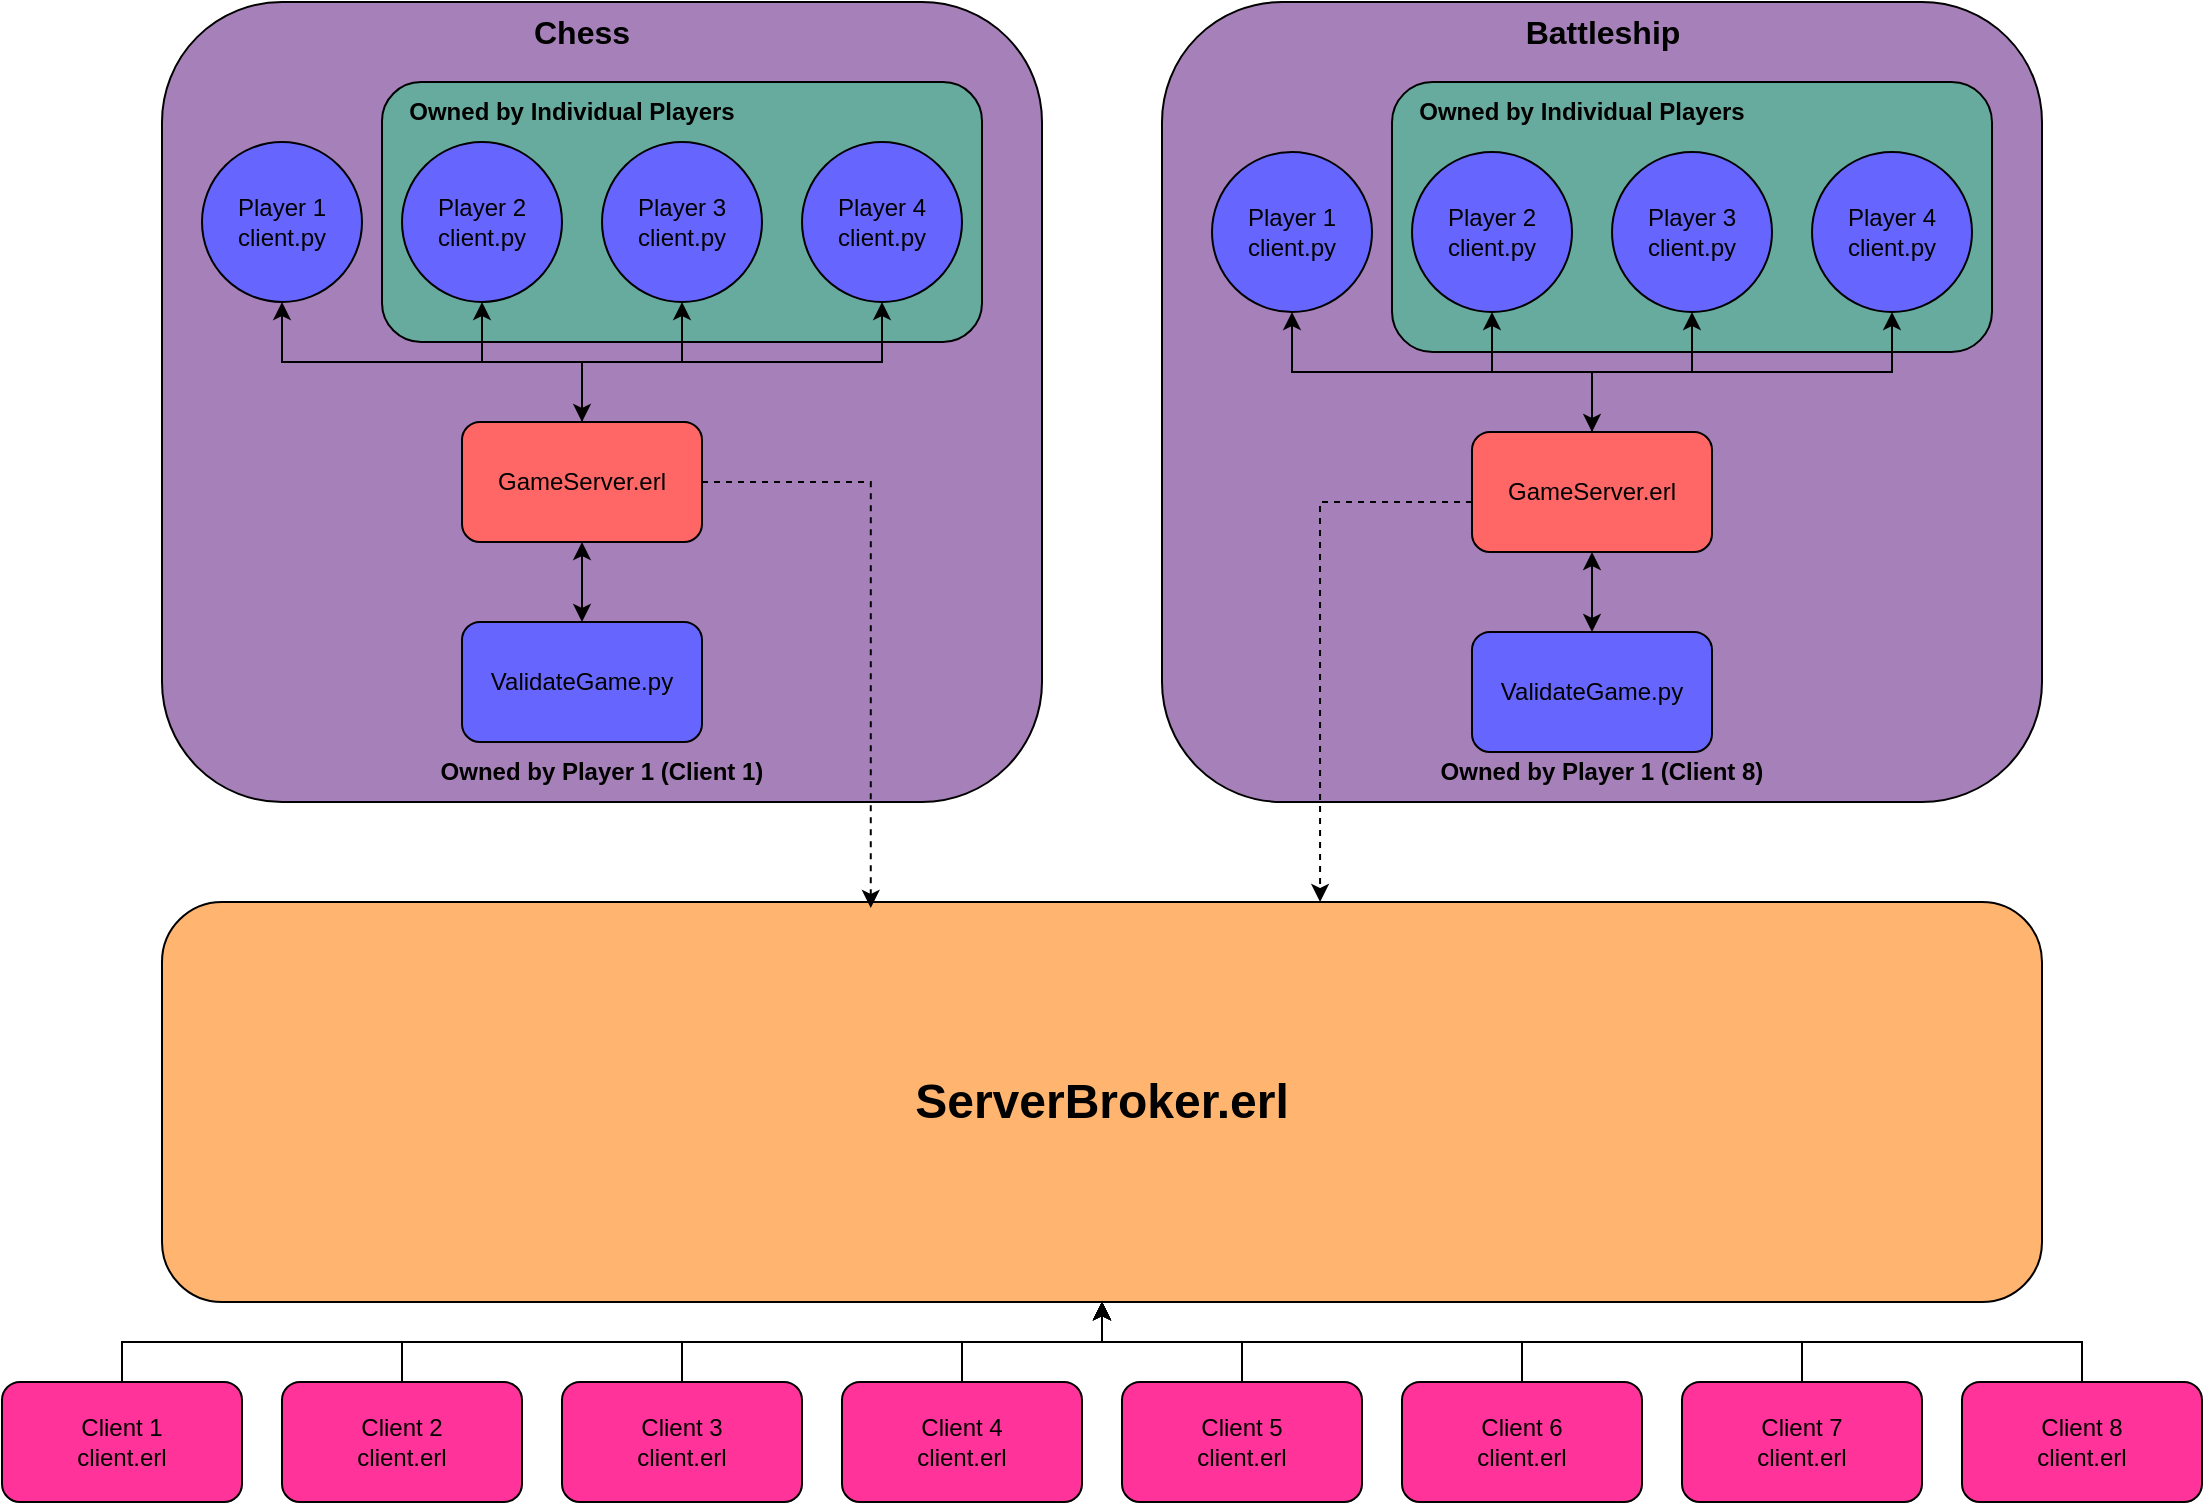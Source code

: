 <mxfile version="26.0.16">
  <diagram name="Page-1" id="VYx0M0j0fv0a2AkuUMyF">
    <mxGraphModel dx="1809" dy="986" grid="1" gridSize="10" guides="1" tooltips="1" connect="1" arrows="1" fold="1" page="1" pageScale="1" pageWidth="850" pageHeight="1100" math="0" shadow="0">
      <root>
        <mxCell id="0" />
        <mxCell id="1" parent="0" />
        <mxCell id="b1mSsga0Eo0aYAT_2aWg-15" value="" style="rounded=1;whiteSpace=wrap;html=1;fillColor=#A680B8;" parent="1" vertex="1">
          <mxGeometry x="690" y="90" width="440" height="400" as="geometry" />
        </mxCell>
        <mxCell id="b1mSsga0Eo0aYAT_2aWg-14" value="" style="rounded=1;whiteSpace=wrap;html=1;fillColor=#A680B8;align=center;" parent="1" vertex="1">
          <mxGeometry x="190" y="90" width="440" height="400" as="geometry" />
        </mxCell>
        <mxCell id="b1mSsga0Eo0aYAT_2aWg-1" value="" style="rounded=1;whiteSpace=wrap;html=1;fillColor=#67AB9F;" parent="1" vertex="1">
          <mxGeometry x="300" y="130" width="300" height="130" as="geometry" />
        </mxCell>
        <mxCell id="A0MI5SSV7Di4h1PPscc3-9" style="edgeStyle=orthogonalEdgeStyle;rounded=0;orthogonalLoop=1;jettySize=auto;html=1;entryX=0.5;entryY=1;entryDx=0;entryDy=0;" parent="1" source="A0MI5SSV7Di4h1PPscc3-1" target="A0MI5SSV7Di4h1PPscc3-6" edge="1">
          <mxGeometry relative="1" as="geometry" />
        </mxCell>
        <mxCell id="A0MI5SSV7Di4h1PPscc3-10" style="edgeStyle=orthogonalEdgeStyle;rounded=0;orthogonalLoop=1;jettySize=auto;html=1;entryX=0.5;entryY=1;entryDx=0;entryDy=0;" parent="1" source="A0MI5SSV7Di4h1PPscc3-1" target="A0MI5SSV7Di4h1PPscc3-5" edge="1">
          <mxGeometry relative="1" as="geometry" />
        </mxCell>
        <mxCell id="A0MI5SSV7Di4h1PPscc3-11" style="edgeStyle=orthogonalEdgeStyle;rounded=0;orthogonalLoop=1;jettySize=auto;html=1;exitX=0.5;exitY=0;exitDx=0;exitDy=0;entryX=0.5;entryY=1;entryDx=0;entryDy=0;" parent="1" source="A0MI5SSV7Di4h1PPscc3-1" target="A0MI5SSV7Di4h1PPscc3-4" edge="1">
          <mxGeometry relative="1" as="geometry" />
        </mxCell>
        <mxCell id="A0MI5SSV7Di4h1PPscc3-13" style="edgeStyle=orthogonalEdgeStyle;rounded=0;orthogonalLoop=1;jettySize=auto;html=1;exitX=0.5;exitY=0;exitDx=0;exitDy=0;entryX=0.5;entryY=1;entryDx=0;entryDy=0;startArrow=classic;startFill=1;" parent="1" source="A0MI5SSV7Di4h1PPscc3-1" target="A0MI5SSV7Di4h1PPscc3-7" edge="1">
          <mxGeometry relative="1" as="geometry">
            <mxPoint x="550" y="270" as="targetPoint" />
          </mxGeometry>
        </mxCell>
        <mxCell id="A0MI5SSV7Di4h1PPscc3-1" value="GameServer.erl" style="rounded=1;whiteSpace=wrap;html=1;fillColor=#FF6666;" parent="1" vertex="1">
          <mxGeometry x="340" y="300" width="120" height="60" as="geometry" />
        </mxCell>
        <mxCell id="A0MI5SSV7Di4h1PPscc3-3" style="edgeStyle=orthogonalEdgeStyle;rounded=0;orthogonalLoop=1;jettySize=auto;html=1;entryX=0.5;entryY=1;entryDx=0;entryDy=0;startArrow=classic;startFill=1;" parent="1" source="A0MI5SSV7Di4h1PPscc3-2" target="A0MI5SSV7Di4h1PPscc3-1" edge="1">
          <mxGeometry relative="1" as="geometry" />
        </mxCell>
        <mxCell id="A0MI5SSV7Di4h1PPscc3-2" value="ValidateGame.py" style="rounded=1;whiteSpace=wrap;html=1;fillColor=#6666FF;" parent="1" vertex="1">
          <mxGeometry x="340" y="400" width="120" height="60" as="geometry" />
        </mxCell>
        <mxCell id="A0MI5SSV7Di4h1PPscc3-4" value="Player 1&lt;div&gt;client.py&lt;/div&gt;" style="ellipse;whiteSpace=wrap;html=1;aspect=fixed;fillColor=#6666FF;" parent="1" vertex="1">
          <mxGeometry x="210" y="160" width="80" height="80" as="geometry" />
        </mxCell>
        <mxCell id="A0MI5SSV7Di4h1PPscc3-5" value="Player 2&lt;div&gt;client.py&lt;/div&gt;" style="ellipse;whiteSpace=wrap;html=1;aspect=fixed;fillColor=#6666FF;" parent="1" vertex="1">
          <mxGeometry x="310" y="160" width="80" height="80" as="geometry" />
        </mxCell>
        <mxCell id="A0MI5SSV7Di4h1PPscc3-6" value="Player 3&lt;div&gt;client.py&lt;/div&gt;" style="ellipse;whiteSpace=wrap;html=1;aspect=fixed;fillColor=#6666FF;" parent="1" vertex="1">
          <mxGeometry x="410" y="160" width="80" height="80" as="geometry" />
        </mxCell>
        <mxCell id="A0MI5SSV7Di4h1PPscc3-7" value="Player 4&lt;div&gt;client.py&lt;/div&gt;" style="ellipse;whiteSpace=wrap;html=1;aspect=fixed;fillColor=#6666FF;" parent="1" vertex="1">
          <mxGeometry x="510" y="160" width="80" height="80" as="geometry" />
        </mxCell>
        <mxCell id="b1mSsga0Eo0aYAT_2aWg-2" value="" style="rounded=1;whiteSpace=wrap;html=1;fillColor=#67AB9F;" parent="1" vertex="1">
          <mxGeometry x="805" y="130" width="300" height="135" as="geometry" />
        </mxCell>
        <mxCell id="b1mSsga0Eo0aYAT_2aWg-3" style="edgeStyle=orthogonalEdgeStyle;rounded=0;orthogonalLoop=1;jettySize=auto;html=1;entryX=0.5;entryY=1;entryDx=0;entryDy=0;" parent="1" source="b1mSsga0Eo0aYAT_2aWg-7" target="b1mSsga0Eo0aYAT_2aWg-12" edge="1">
          <mxGeometry relative="1" as="geometry" />
        </mxCell>
        <mxCell id="b1mSsga0Eo0aYAT_2aWg-4" style="edgeStyle=orthogonalEdgeStyle;rounded=0;orthogonalLoop=1;jettySize=auto;html=1;entryX=0.5;entryY=1;entryDx=0;entryDy=0;" parent="1" source="b1mSsga0Eo0aYAT_2aWg-7" target="b1mSsga0Eo0aYAT_2aWg-11" edge="1">
          <mxGeometry relative="1" as="geometry" />
        </mxCell>
        <mxCell id="b1mSsga0Eo0aYAT_2aWg-5" style="edgeStyle=orthogonalEdgeStyle;rounded=0;orthogonalLoop=1;jettySize=auto;html=1;exitX=0.5;exitY=0;exitDx=0;exitDy=0;entryX=0.5;entryY=1;entryDx=0;entryDy=0;" parent="1" source="b1mSsga0Eo0aYAT_2aWg-7" target="b1mSsga0Eo0aYAT_2aWg-10" edge="1">
          <mxGeometry relative="1" as="geometry" />
        </mxCell>
        <mxCell id="b1mSsga0Eo0aYAT_2aWg-6" style="edgeStyle=orthogonalEdgeStyle;rounded=0;orthogonalLoop=1;jettySize=auto;html=1;exitX=0.5;exitY=0;exitDx=0;exitDy=0;entryX=0.5;entryY=1;entryDx=0;entryDy=0;startArrow=classic;startFill=1;" parent="1" source="b1mSsga0Eo0aYAT_2aWg-7" target="b1mSsga0Eo0aYAT_2aWg-13" edge="1">
          <mxGeometry relative="1" as="geometry">
            <mxPoint x="1055" y="275" as="targetPoint" />
          </mxGeometry>
        </mxCell>
        <mxCell id="b1mSsga0Eo0aYAT_2aWg-7" value="GameServer.erl" style="rounded=1;whiteSpace=wrap;html=1;fillColor=#FF6666;" parent="1" vertex="1">
          <mxGeometry x="845" y="305" width="120" height="60" as="geometry" />
        </mxCell>
        <mxCell id="b1mSsga0Eo0aYAT_2aWg-8" style="edgeStyle=orthogonalEdgeStyle;rounded=0;orthogonalLoop=1;jettySize=auto;html=1;entryX=0.5;entryY=1;entryDx=0;entryDy=0;startArrow=classic;startFill=1;" parent="1" source="b1mSsga0Eo0aYAT_2aWg-9" target="b1mSsga0Eo0aYAT_2aWg-7" edge="1">
          <mxGeometry relative="1" as="geometry" />
        </mxCell>
        <mxCell id="b1mSsga0Eo0aYAT_2aWg-9" value="ValidateGame.py" style="rounded=1;whiteSpace=wrap;html=1;fillColor=#6666FF;" parent="1" vertex="1">
          <mxGeometry x="845" y="405" width="120" height="60" as="geometry" />
        </mxCell>
        <mxCell id="b1mSsga0Eo0aYAT_2aWg-10" value="Player 1&lt;div&gt;client.py&lt;/div&gt;" style="ellipse;whiteSpace=wrap;html=1;aspect=fixed;fillColor=#6666FF;" parent="1" vertex="1">
          <mxGeometry x="715" y="165" width="80" height="80" as="geometry" />
        </mxCell>
        <mxCell id="b1mSsga0Eo0aYAT_2aWg-11" value="Player 2&lt;div&gt;client.py&lt;/div&gt;" style="ellipse;whiteSpace=wrap;html=1;aspect=fixed;fillColor=#6666FF;" parent="1" vertex="1">
          <mxGeometry x="815" y="165" width="80" height="80" as="geometry" />
        </mxCell>
        <mxCell id="b1mSsga0Eo0aYAT_2aWg-12" value="Player 3&lt;div&gt;client.py&lt;/div&gt;" style="ellipse;whiteSpace=wrap;html=1;aspect=fixed;fillColor=#6666FF;" parent="1" vertex="1">
          <mxGeometry x="915" y="165" width="80" height="80" as="geometry" />
        </mxCell>
        <mxCell id="b1mSsga0Eo0aYAT_2aWg-13" value="Player 4&lt;div&gt;client.py&lt;/div&gt;" style="ellipse;whiteSpace=wrap;html=1;aspect=fixed;fillColor=#6666FF;" parent="1" vertex="1">
          <mxGeometry x="1015" y="165" width="80" height="80" as="geometry" />
        </mxCell>
        <mxCell id="b1mSsga0Eo0aYAT_2aWg-16" value="&lt;font style=&quot;font-size: 24px;&quot;&gt;&lt;b&gt;ServerBroker.erl&lt;/b&gt;&lt;/font&gt;" style="rounded=1;whiteSpace=wrap;html=1;fillColor=#FFB570;" parent="1" vertex="1">
          <mxGeometry x="190" y="540" width="940" height="200" as="geometry" />
        </mxCell>
        <mxCell id="b1mSsga0Eo0aYAT_2aWg-19" style="edgeStyle=orthogonalEdgeStyle;rounded=0;orthogonalLoop=1;jettySize=auto;html=1;entryX=0.616;entryY=0;entryDx=0;entryDy=0;entryPerimeter=0;dashed=1;" parent="1" source="b1mSsga0Eo0aYAT_2aWg-7" target="b1mSsga0Eo0aYAT_2aWg-16" edge="1">
          <mxGeometry relative="1" as="geometry">
            <Array as="points">
              <mxPoint x="769" y="340" />
            </Array>
          </mxGeometry>
        </mxCell>
        <mxCell id="b1mSsga0Eo0aYAT_2aWg-20" style="edgeStyle=orthogonalEdgeStyle;rounded=0;orthogonalLoop=1;jettySize=auto;html=1;entryX=0.377;entryY=0.015;entryDx=0;entryDy=0;entryPerimeter=0;dashed=1;" parent="1" source="A0MI5SSV7Di4h1PPscc3-1" target="b1mSsga0Eo0aYAT_2aWg-16" edge="1">
          <mxGeometry relative="1" as="geometry">
            <Array as="points">
              <mxPoint x="544" y="330" />
            </Array>
          </mxGeometry>
        </mxCell>
        <mxCell id="b1mSsga0Eo0aYAT_2aWg-33" style="edgeStyle=orthogonalEdgeStyle;rounded=0;orthogonalLoop=1;jettySize=auto;html=1;" parent="1" source="b1mSsga0Eo0aYAT_2aWg-21" target="b1mSsga0Eo0aYAT_2aWg-16" edge="1">
          <mxGeometry relative="1" as="geometry" />
        </mxCell>
        <mxCell id="b1mSsga0Eo0aYAT_2aWg-21" value="Client 1&lt;div&gt;client.erl&lt;/div&gt;" style="rounded=1;whiteSpace=wrap;html=1;fillColor=#FF3399;" parent="1" vertex="1">
          <mxGeometry x="110" y="780" width="120" height="60" as="geometry" />
        </mxCell>
        <mxCell id="b1mSsga0Eo0aYAT_2aWg-34" style="edgeStyle=orthogonalEdgeStyle;rounded=0;orthogonalLoop=1;jettySize=auto;html=1;entryX=0.5;entryY=1;entryDx=0;entryDy=0;" parent="1" source="b1mSsga0Eo0aYAT_2aWg-22" target="b1mSsga0Eo0aYAT_2aWg-16" edge="1">
          <mxGeometry relative="1" as="geometry" />
        </mxCell>
        <mxCell id="b1mSsga0Eo0aYAT_2aWg-22" value="Client 2&lt;div&gt;client.erl&lt;/div&gt;" style="rounded=1;whiteSpace=wrap;html=1;fillColor=#FF3399;" parent="1" vertex="1">
          <mxGeometry x="250" y="780" width="120" height="60" as="geometry" />
        </mxCell>
        <mxCell id="b1mSsga0Eo0aYAT_2aWg-32" style="edgeStyle=orthogonalEdgeStyle;rounded=0;orthogonalLoop=1;jettySize=auto;html=1;entryX=0.5;entryY=1;entryDx=0;entryDy=0;" parent="1" source="b1mSsga0Eo0aYAT_2aWg-23" target="b1mSsga0Eo0aYAT_2aWg-16" edge="1">
          <mxGeometry relative="1" as="geometry" />
        </mxCell>
        <mxCell id="b1mSsga0Eo0aYAT_2aWg-23" value="Client 3&lt;div&gt;client.erl&lt;/div&gt;" style="rounded=1;whiteSpace=wrap;html=1;fillColor=#FF3399;" parent="1" vertex="1">
          <mxGeometry x="390" y="780" width="120" height="60" as="geometry" />
        </mxCell>
        <mxCell id="b1mSsga0Eo0aYAT_2aWg-36" style="edgeStyle=orthogonalEdgeStyle;rounded=0;orthogonalLoop=1;jettySize=auto;html=1;entryX=0.5;entryY=1;entryDx=0;entryDy=0;" parent="1" source="b1mSsga0Eo0aYAT_2aWg-24" target="b1mSsga0Eo0aYAT_2aWg-16" edge="1">
          <mxGeometry relative="1" as="geometry" />
        </mxCell>
        <mxCell id="b1mSsga0Eo0aYAT_2aWg-24" value="Client 4&lt;div&gt;client.erl&lt;/div&gt;" style="rounded=1;whiteSpace=wrap;html=1;fillColor=#FF3399;" parent="1" vertex="1">
          <mxGeometry x="530" y="780" width="120" height="60" as="geometry" />
        </mxCell>
        <mxCell id="b1mSsga0Eo0aYAT_2aWg-35" style="edgeStyle=orthogonalEdgeStyle;rounded=0;orthogonalLoop=1;jettySize=auto;html=1;entryX=0.5;entryY=1;entryDx=0;entryDy=0;" parent="1" source="b1mSsga0Eo0aYAT_2aWg-25" target="b1mSsga0Eo0aYAT_2aWg-16" edge="1">
          <mxGeometry relative="1" as="geometry" />
        </mxCell>
        <mxCell id="b1mSsga0Eo0aYAT_2aWg-25" value="Client 5&lt;div&gt;client.erl&lt;/div&gt;" style="rounded=1;whiteSpace=wrap;html=1;fillColor=#FF3399;" parent="1" vertex="1">
          <mxGeometry x="670" y="780" width="120" height="60" as="geometry" />
        </mxCell>
        <mxCell id="b1mSsga0Eo0aYAT_2aWg-37" style="edgeStyle=orthogonalEdgeStyle;rounded=0;orthogonalLoop=1;jettySize=auto;html=1;entryX=0.5;entryY=1;entryDx=0;entryDy=0;" parent="1" source="b1mSsga0Eo0aYAT_2aWg-26" target="b1mSsga0Eo0aYAT_2aWg-16" edge="1">
          <mxGeometry relative="1" as="geometry" />
        </mxCell>
        <mxCell id="b1mSsga0Eo0aYAT_2aWg-26" value="Client 6&lt;div&gt;client.erl&lt;/div&gt;" style="rounded=1;whiteSpace=wrap;html=1;fillColor=#FF3399;" parent="1" vertex="1">
          <mxGeometry x="810" y="780" width="120" height="60" as="geometry" />
        </mxCell>
        <mxCell id="b1mSsga0Eo0aYAT_2aWg-38" style="edgeStyle=orthogonalEdgeStyle;rounded=0;orthogonalLoop=1;jettySize=auto;html=1;entryX=0.5;entryY=1;entryDx=0;entryDy=0;" parent="1" source="b1mSsga0Eo0aYAT_2aWg-27" target="b1mSsga0Eo0aYAT_2aWg-16" edge="1">
          <mxGeometry relative="1" as="geometry" />
        </mxCell>
        <mxCell id="b1mSsga0Eo0aYAT_2aWg-27" value="Client 7&lt;div&gt;client.erl&lt;/div&gt;" style="rounded=1;whiteSpace=wrap;html=1;fillColor=#FF3399;" parent="1" vertex="1">
          <mxGeometry x="950" y="780" width="120" height="60" as="geometry" />
        </mxCell>
        <mxCell id="b1mSsga0Eo0aYAT_2aWg-39" style="edgeStyle=orthogonalEdgeStyle;rounded=0;orthogonalLoop=1;jettySize=auto;html=1;entryX=0.5;entryY=1;entryDx=0;entryDy=0;" parent="1" source="b1mSsga0Eo0aYAT_2aWg-28" target="b1mSsga0Eo0aYAT_2aWg-16" edge="1">
          <mxGeometry relative="1" as="geometry" />
        </mxCell>
        <mxCell id="b1mSsga0Eo0aYAT_2aWg-28" value="Client 8&lt;div&gt;client.erl&lt;/div&gt;" style="rounded=1;whiteSpace=wrap;html=1;fillColor=#FF3399;" parent="1" vertex="1">
          <mxGeometry x="1090" y="780" width="120" height="60" as="geometry" />
        </mxCell>
        <mxCell id="5QcX_ISdIt8x2HB9zLVt-3" value="&lt;b&gt;Owned by Player 1 (Client 1)&lt;/b&gt;" style="text;html=1;align=center;verticalAlign=middle;whiteSpace=wrap;rounded=0;" vertex="1" parent="1">
          <mxGeometry x="305" y="460" width="210" height="30" as="geometry" />
        </mxCell>
        <mxCell id="5QcX_ISdIt8x2HB9zLVt-4" value="&lt;b&gt;Owned by Player 1&amp;nbsp;&lt;/b&gt;&lt;b style=&quot;background-color: transparent; color: light-dark(rgb(0, 0, 0), rgb(255, 255, 255));&quot;&gt;(Client 8)&lt;/b&gt;" style="text;html=1;align=center;verticalAlign=middle;whiteSpace=wrap;rounded=0;" vertex="1" parent="1">
          <mxGeometry x="805" y="460" width="210" height="30" as="geometry" />
        </mxCell>
        <mxCell id="5QcX_ISdIt8x2HB9zLVt-5" value="&lt;b&gt;Owned by Individual Players&lt;/b&gt;" style="text;html=1;align=center;verticalAlign=middle;whiteSpace=wrap;rounded=0;" vertex="1" parent="1">
          <mxGeometry x="300" y="130" width="190" height="30" as="geometry" />
        </mxCell>
        <mxCell id="5QcX_ISdIt8x2HB9zLVt-6" value="&lt;b&gt;Owned by Individual Players&lt;/b&gt;" style="text;html=1;align=center;verticalAlign=middle;whiteSpace=wrap;rounded=0;" vertex="1" parent="1">
          <mxGeometry x="805" y="130" width="190" height="30" as="geometry" />
        </mxCell>
        <mxCell id="5QcX_ISdIt8x2HB9zLVt-8" value="&lt;b&gt;&lt;font style=&quot;font-size: 16px;&quot;&gt;Chess&lt;/font&gt;&lt;/b&gt;" style="text;html=1;align=center;verticalAlign=middle;whiteSpace=wrap;rounded=0;" vertex="1" parent="1">
          <mxGeometry x="370" y="90" width="60" height="30" as="geometry" />
        </mxCell>
        <mxCell id="5QcX_ISdIt8x2HB9zLVt-9" value="&lt;b&gt;&lt;font style=&quot;font-size: 16px;&quot;&gt;Battleship&lt;/font&gt;&lt;/b&gt;" style="text;html=1;align=center;verticalAlign=middle;whiteSpace=wrap;rounded=0;" vertex="1" parent="1">
          <mxGeometry x="862.5" y="90" width="95" height="30" as="geometry" />
        </mxCell>
      </root>
    </mxGraphModel>
  </diagram>
</mxfile>
